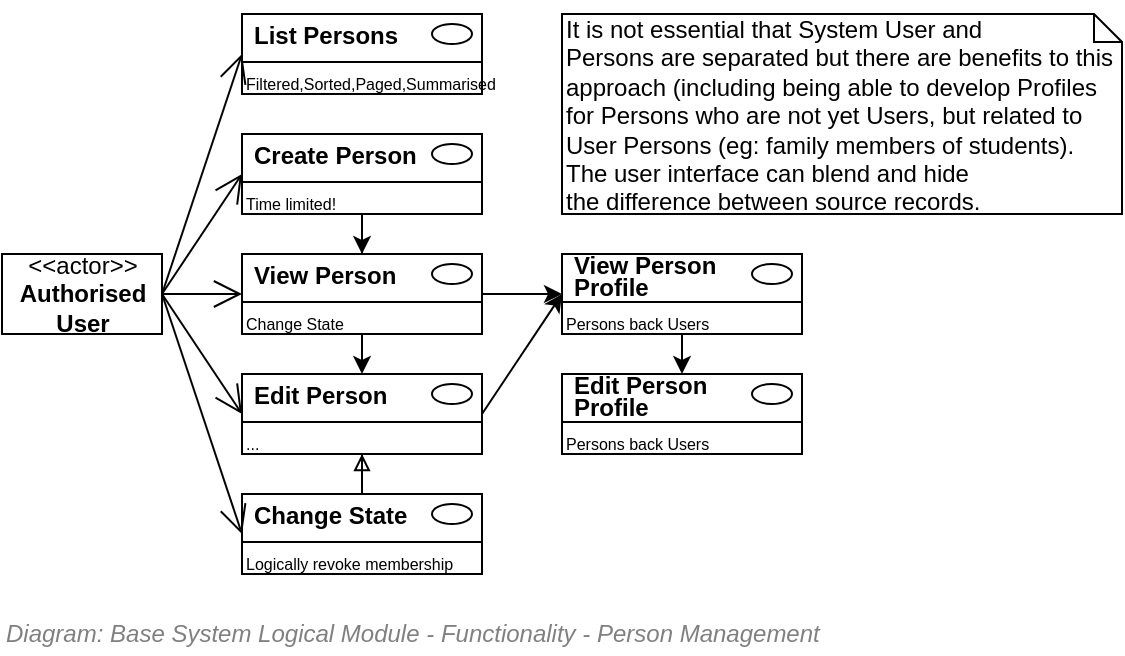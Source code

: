 <mxfile compressed="false" version="20.3.0" type="device">
  <diagram id="4bgXXZZWLKDrS-0fqXVA" name="Functionality/System Logical Module/Provisioning">
    <mxGraphModel dx="782" dy="549" grid="1" gridSize="10" guides="1" tooltips="1" connect="1" arrows="1" fold="1" page="1" pageScale="1" pageWidth="827" pageHeight="1169" math="0" shadow="0">
      <root>
        <mxCell id="vj9NFNpsctyDdZJHX6hg-0" />
        <mxCell id="wERdTFQBSSwt_41Hwb2m-4" value="Diagram/Use Cases" parent="vj9NFNpsctyDdZJHX6hg-0" />
        <mxCell id="3bvs2r6w8-1A-JgL-3PP-0" value="&amp;lt;&amp;lt;actor&amp;gt;&amp;gt;&lt;br&gt;&lt;b&gt;Authorised&lt;br&gt;User&lt;br&gt;&lt;/b&gt;" style="text;html=1;align=center;verticalAlign=middle;dashed=0;fillColor=#ffffff;strokeColor=#000000;" parent="wERdTFQBSSwt_41Hwb2m-4" vertex="1">
          <mxGeometry x="120" y="160" width="80" height="40" as="geometry" />
        </mxCell>
        <mxCell id="3bvs2r6w8-1A-JgL-3PP-1" value="" style="fontStyle=1;align=left;verticalAlign=top;childLayout=stackLayout;horizontal=1;horizontalStack=0;resizeParent=1;resizeParentMax=0;resizeLast=0;marginBottom=0;" parent="wERdTFQBSSwt_41Hwb2m-4" vertex="1">
          <mxGeometry x="240" y="100" width="120" height="40" as="geometry" />
        </mxCell>
        <mxCell id="3bvs2r6w8-1A-JgL-3PP-2" value="&lt;p style=&quot;line-height: 0.9;&quot;&gt;Create Person&lt;/p&gt;" style="html=1;align=left;spacingLeft=4;verticalAlign=middle;strokeColor=none;fillColor=none;fontStyle=1;spacingTop=2;" parent="3bvs2r6w8-1A-JgL-3PP-1" vertex="1">
          <mxGeometry width="120" height="20" as="geometry" />
        </mxCell>
        <mxCell id="3bvs2r6w8-1A-JgL-3PP-3" value="" style="shape=ellipse;" parent="3bvs2r6w8-1A-JgL-3PP-2" vertex="1">
          <mxGeometry x="1" width="20" height="10" relative="1" as="geometry">
            <mxPoint x="-25" y="5" as="offset" />
          </mxGeometry>
        </mxCell>
        <mxCell id="3bvs2r6w8-1A-JgL-3PP-4" value="" style="line;strokeWidth=1;fillColor=none;align=left;verticalAlign=middle;spacingTop=-1;spacingLeft=3;spacingRight=3;rotatable=0;labelPosition=right;points=[];portConstraint=eastwest;" parent="3bvs2r6w8-1A-JgL-3PP-1" vertex="1">
          <mxGeometry y="20" width="120" height="8" as="geometry" />
        </mxCell>
        <mxCell id="3bvs2r6w8-1A-JgL-3PP-5" value="Time limited!" style="html=1;align=left;spacingLeft=4;verticalAlign=top;strokeColor=none;fillColor=none;fontSize=8;spacing=-2;" parent="3bvs2r6w8-1A-JgL-3PP-1" vertex="1">
          <mxGeometry y="28" width="120" height="12" as="geometry" />
        </mxCell>
        <mxCell id="3bvs2r6w8-1A-JgL-3PP-6" value="" style="endArrow=open;endFill=1;endSize=12;html=1;strokeColor=#000000;fontSize=12;entryX=0;entryY=1;entryDx=0;entryDy=0;exitX=1;exitY=0.5;exitDx=0;exitDy=0;" parent="wERdTFQBSSwt_41Hwb2m-4" source="3bvs2r6w8-1A-JgL-3PP-0" target="3bvs2r6w8-1A-JgL-3PP-2" edge="1">
          <mxGeometry width="160" relative="1" as="geometry">
            <mxPoint x="200" y="220" as="sourcePoint" />
            <mxPoint x="250.0" y="270" as="targetPoint" />
          </mxGeometry>
        </mxCell>
        <mxCell id="3bvs2r6w8-1A-JgL-3PP-7" value="" style="fontStyle=1;align=left;verticalAlign=top;childLayout=stackLayout;horizontal=1;horizontalStack=0;resizeParent=1;resizeParentMax=0;resizeLast=0;marginBottom=0;" parent="wERdTFQBSSwt_41Hwb2m-4" vertex="1">
          <mxGeometry x="240" y="160" width="120" height="40" as="geometry" />
        </mxCell>
        <mxCell id="3bvs2r6w8-1A-JgL-3PP-8" value="&lt;p style=&quot;line-height: 0.9;&quot;&gt;View Person&lt;/p&gt;" style="html=1;align=left;spacingLeft=4;verticalAlign=middle;strokeColor=none;fillColor=none;fontStyle=1;spacingTop=2;" parent="3bvs2r6w8-1A-JgL-3PP-7" vertex="1">
          <mxGeometry width="120" height="20" as="geometry" />
        </mxCell>
        <mxCell id="3bvs2r6w8-1A-JgL-3PP-9" value="" style="shape=ellipse;" parent="3bvs2r6w8-1A-JgL-3PP-8" vertex="1">
          <mxGeometry x="1" width="20" height="10" relative="1" as="geometry">
            <mxPoint x="-25" y="5" as="offset" />
          </mxGeometry>
        </mxCell>
        <mxCell id="3bvs2r6w8-1A-JgL-3PP-10" value="" style="line;strokeWidth=1;fillColor=none;align=left;verticalAlign=middle;spacingTop=-1;spacingLeft=3;spacingRight=3;rotatable=0;labelPosition=right;points=[];portConstraint=eastwest;" parent="3bvs2r6w8-1A-JgL-3PP-7" vertex="1">
          <mxGeometry y="20" width="120" height="8" as="geometry" />
        </mxCell>
        <mxCell id="3bvs2r6w8-1A-JgL-3PP-11" value="Change State" style="html=1;align=left;spacingLeft=4;verticalAlign=top;strokeColor=none;fillColor=none;fontSize=8;spacing=-2;" parent="3bvs2r6w8-1A-JgL-3PP-7" vertex="1">
          <mxGeometry y="28" width="120" height="12" as="geometry" />
        </mxCell>
        <mxCell id="3bvs2r6w8-1A-JgL-3PP-12" value="" style="fontStyle=1;align=left;verticalAlign=top;childLayout=stackLayout;horizontal=1;horizontalStack=0;resizeParent=1;resizeParentMax=0;resizeLast=0;marginBottom=0;" parent="wERdTFQBSSwt_41Hwb2m-4" vertex="1">
          <mxGeometry x="240" y="220" width="120" height="40" as="geometry" />
        </mxCell>
        <mxCell id="3bvs2r6w8-1A-JgL-3PP-13" value="&lt;p style=&quot;line-height: 0.9;&quot;&gt;Edit Person&lt;/p&gt;" style="html=1;align=left;spacingLeft=4;verticalAlign=middle;strokeColor=none;fillColor=none;fontStyle=1;spacingTop=2;" parent="3bvs2r6w8-1A-JgL-3PP-12" vertex="1">
          <mxGeometry width="120" height="20" as="geometry" />
        </mxCell>
        <mxCell id="3bvs2r6w8-1A-JgL-3PP-14" value="" style="shape=ellipse;" parent="3bvs2r6w8-1A-JgL-3PP-13" vertex="1">
          <mxGeometry x="1" width="20" height="10" relative="1" as="geometry">
            <mxPoint x="-25" y="5" as="offset" />
          </mxGeometry>
        </mxCell>
        <mxCell id="3bvs2r6w8-1A-JgL-3PP-15" value="" style="line;strokeWidth=1;fillColor=none;align=left;verticalAlign=middle;spacingTop=-1;spacingLeft=3;spacingRight=3;rotatable=0;labelPosition=right;points=[];portConstraint=eastwest;" parent="3bvs2r6w8-1A-JgL-3PP-12" vertex="1">
          <mxGeometry y="20" width="120" height="8" as="geometry" />
        </mxCell>
        <mxCell id="3bvs2r6w8-1A-JgL-3PP-16" value="..." style="html=1;align=left;spacingLeft=4;verticalAlign=top;strokeColor=none;fillColor=none;fontSize=8;spacing=-2;" parent="3bvs2r6w8-1A-JgL-3PP-12" vertex="1">
          <mxGeometry y="28" width="120" height="12" as="geometry" />
        </mxCell>
        <mxCell id="3bvs2r6w8-1A-JgL-3PP-17" value="" style="endArrow=open;endFill=1;endSize=12;html=1;strokeColor=#000000;fontSize=12;entryX=0;entryY=1;entryDx=0;entryDy=0;exitX=1;exitY=0.5;exitDx=0;exitDy=0;" parent="wERdTFQBSSwt_41Hwb2m-4" source="3bvs2r6w8-1A-JgL-3PP-0" target="3bvs2r6w8-1A-JgL-3PP-8" edge="1">
          <mxGeometry width="160" relative="1" as="geometry">
            <mxPoint x="210" y="270" as="sourcePoint" />
            <mxPoint x="250" y="190" as="targetPoint" />
          </mxGeometry>
        </mxCell>
        <mxCell id="3bvs2r6w8-1A-JgL-3PP-18" value="" style="endArrow=open;endFill=1;endSize=12;html=1;strokeColor=#000000;fontSize=12;entryX=0;entryY=1;entryDx=0;entryDy=0;exitX=1;exitY=0.5;exitDx=0;exitDy=0;" parent="wERdTFQBSSwt_41Hwb2m-4" source="3bvs2r6w8-1A-JgL-3PP-0" target="3bvs2r6w8-1A-JgL-3PP-13" edge="1">
          <mxGeometry width="160" relative="1" as="geometry">
            <mxPoint x="200" y="260" as="sourcePoint" />
            <mxPoint x="200" y="350" as="targetPoint" />
          </mxGeometry>
        </mxCell>
        <mxCell id="3bvs2r6w8-1A-JgL-3PP-19" value="" style="fontStyle=1;align=left;verticalAlign=top;childLayout=stackLayout;horizontal=1;horizontalStack=0;resizeParent=1;resizeParentMax=0;resizeLast=0;marginBottom=0;" parent="wERdTFQBSSwt_41Hwb2m-4" vertex="1">
          <mxGeometry x="240" y="280" width="120" height="40" as="geometry" />
        </mxCell>
        <mxCell id="3bvs2r6w8-1A-JgL-3PP-20" value="&lt;p style=&quot;line-height: 0.9;&quot;&gt;Change State&lt;/p&gt;" style="html=1;align=left;spacingLeft=4;verticalAlign=middle;strokeColor=none;fillColor=none;fontStyle=1;spacingTop=2;" parent="3bvs2r6w8-1A-JgL-3PP-19" vertex="1">
          <mxGeometry width="120" height="20" as="geometry" />
        </mxCell>
        <mxCell id="3bvs2r6w8-1A-JgL-3PP-21" value="" style="shape=ellipse;" parent="3bvs2r6w8-1A-JgL-3PP-20" vertex="1">
          <mxGeometry x="1" width="20" height="10" relative="1" as="geometry">
            <mxPoint x="-25" y="5" as="offset" />
          </mxGeometry>
        </mxCell>
        <mxCell id="3bvs2r6w8-1A-JgL-3PP-22" value="" style="line;strokeWidth=1;fillColor=none;align=left;verticalAlign=middle;spacingTop=-1;spacingLeft=3;spacingRight=3;rotatable=0;labelPosition=right;points=[];portConstraint=eastwest;" parent="3bvs2r6w8-1A-JgL-3PP-19" vertex="1">
          <mxGeometry y="20" width="120" height="8" as="geometry" />
        </mxCell>
        <mxCell id="3bvs2r6w8-1A-JgL-3PP-23" value="Logically revoke membership" style="html=1;align=left;spacingLeft=4;verticalAlign=top;strokeColor=none;fillColor=none;fontSize=8;spacing=-2;" parent="3bvs2r6w8-1A-JgL-3PP-19" vertex="1">
          <mxGeometry y="28" width="120" height="12" as="geometry" />
        </mxCell>
        <mxCell id="3bvs2r6w8-1A-JgL-3PP-24" value="" style="endArrow=open;endFill=1;endSize=12;html=1;strokeColor=#000000;fontSize=12;entryX=0;entryY=1;entryDx=0;entryDy=0;exitX=1;exitY=0.5;exitDx=0;exitDy=0;" parent="wERdTFQBSSwt_41Hwb2m-4" source="3bvs2r6w8-1A-JgL-3PP-0" target="3bvs2r6w8-1A-JgL-3PP-20" edge="1">
          <mxGeometry width="160" relative="1" as="geometry">
            <mxPoint x="210" y="290" as="sourcePoint" />
            <mxPoint x="250" y="290" as="targetPoint" />
          </mxGeometry>
        </mxCell>
        <mxCell id="3bvs2r6w8-1A-JgL-3PP-25" style="edgeStyle=orthogonalEdgeStyle;rounded=0;orthogonalLoop=1;jettySize=auto;html=1;entryX=0.5;entryY=0;entryDx=0;entryDy=0;" parent="wERdTFQBSSwt_41Hwb2m-4" source="3bvs2r6w8-1A-JgL-3PP-5" target="3bvs2r6w8-1A-JgL-3PP-8" edge="1">
          <mxGeometry relative="1" as="geometry" />
        </mxCell>
        <mxCell id="3bvs2r6w8-1A-JgL-3PP-26" style="edgeStyle=orthogonalEdgeStyle;rounded=0;orthogonalLoop=1;jettySize=auto;html=1;exitX=0.5;exitY=1;exitDx=0;exitDy=0;entryX=0.5;entryY=0;entryDx=0;entryDy=0;" parent="wERdTFQBSSwt_41Hwb2m-4" source="3bvs2r6w8-1A-JgL-3PP-11" target="3bvs2r6w8-1A-JgL-3PP-13" edge="1">
          <mxGeometry relative="1" as="geometry">
            <mxPoint x="300" y="240" as="targetPoint" />
          </mxGeometry>
        </mxCell>
        <mxCell id="3bvs2r6w8-1A-JgL-3PP-27" style="edgeStyle=orthogonalEdgeStyle;rounded=0;orthogonalLoop=1;jettySize=auto;html=1;entryX=0.5;entryY=1;entryDx=0;entryDy=0;endArrow=block;endFill=0;" parent="wERdTFQBSSwt_41Hwb2m-4" source="3bvs2r6w8-1A-JgL-3PP-20" target="3bvs2r6w8-1A-JgL-3PP-16" edge="1">
          <mxGeometry relative="1" as="geometry" />
        </mxCell>
        <mxCell id="3bvs2r6w8-1A-JgL-3PP-28" value="" style="fontStyle=1;align=left;verticalAlign=top;childLayout=stackLayout;horizontal=1;horizontalStack=0;resizeParent=1;resizeParentMax=0;resizeLast=0;marginBottom=0;" parent="wERdTFQBSSwt_41Hwb2m-4" vertex="1">
          <mxGeometry x="400" y="220" width="120" height="40" as="geometry" />
        </mxCell>
        <mxCell id="3bvs2r6w8-1A-JgL-3PP-29" value="&lt;p style=&quot;line-height: 0.9;&quot;&gt;Edit Person&lt;br&gt;Profile&lt;/p&gt;" style="html=1;align=left;spacingLeft=4;verticalAlign=middle;strokeColor=none;fillColor=none;fontStyle=1;spacingTop=2;" parent="3bvs2r6w8-1A-JgL-3PP-28" vertex="1">
          <mxGeometry width="120" height="20" as="geometry" />
        </mxCell>
        <mxCell id="3bvs2r6w8-1A-JgL-3PP-30" value="" style="shape=ellipse;" parent="3bvs2r6w8-1A-JgL-3PP-29" vertex="1">
          <mxGeometry x="1" width="20" height="10" relative="1" as="geometry">
            <mxPoint x="-25" y="5" as="offset" />
          </mxGeometry>
        </mxCell>
        <mxCell id="3bvs2r6w8-1A-JgL-3PP-31" value="" style="line;strokeWidth=1;fillColor=none;align=left;verticalAlign=middle;spacingTop=-1;spacingLeft=3;spacingRight=3;rotatable=0;labelPosition=right;points=[];portConstraint=eastwest;" parent="3bvs2r6w8-1A-JgL-3PP-28" vertex="1">
          <mxGeometry y="20" width="120" height="8" as="geometry" />
        </mxCell>
        <mxCell id="3bvs2r6w8-1A-JgL-3PP-32" value="Persons back Users" style="html=1;align=left;spacingLeft=4;verticalAlign=top;strokeColor=none;fillColor=none;fontSize=8;spacing=-2;" parent="3bvs2r6w8-1A-JgL-3PP-28" vertex="1">
          <mxGeometry y="28" width="120" height="12" as="geometry" />
        </mxCell>
        <mxCell id="3bvs2r6w8-1A-JgL-3PP-51" value="" style="fontStyle=1;align=left;verticalAlign=top;childLayout=stackLayout;horizontal=1;horizontalStack=0;resizeParent=1;resizeParentMax=0;resizeLast=0;marginBottom=0;" parent="wERdTFQBSSwt_41Hwb2m-4" vertex="1">
          <mxGeometry x="400" y="160" width="120" height="40" as="geometry" />
        </mxCell>
        <mxCell id="3bvs2r6w8-1A-JgL-3PP-52" value="&lt;p style=&quot;line-height: 0.9;&quot;&gt;View Person&lt;br&gt;Profile&lt;/p&gt;" style="html=1;align=left;spacingLeft=4;verticalAlign=middle;strokeColor=none;fillColor=none;fontStyle=1;spacingTop=2;" parent="3bvs2r6w8-1A-JgL-3PP-51" vertex="1">
          <mxGeometry width="120" height="20" as="geometry" />
        </mxCell>
        <mxCell id="3bvs2r6w8-1A-JgL-3PP-53" value="" style="shape=ellipse;" parent="3bvs2r6w8-1A-JgL-3PP-52" vertex="1">
          <mxGeometry x="1" width="20" height="10" relative="1" as="geometry">
            <mxPoint x="-25" y="5" as="offset" />
          </mxGeometry>
        </mxCell>
        <mxCell id="3bvs2r6w8-1A-JgL-3PP-54" value="" style="line;strokeWidth=1;fillColor=none;align=left;verticalAlign=middle;spacingTop=-1;spacingLeft=3;spacingRight=3;rotatable=0;labelPosition=right;points=[];portConstraint=eastwest;" parent="3bvs2r6w8-1A-JgL-3PP-51" vertex="1">
          <mxGeometry y="20" width="120" height="8" as="geometry" />
        </mxCell>
        <mxCell id="3bvs2r6w8-1A-JgL-3PP-55" value="Persons back Users" style="html=1;align=left;spacingLeft=4;verticalAlign=top;strokeColor=none;fillColor=none;fontSize=8;spacing=-2;" parent="3bvs2r6w8-1A-JgL-3PP-51" vertex="1">
          <mxGeometry y="28" width="120" height="12" as="geometry" />
        </mxCell>
        <mxCell id="3bvs2r6w8-1A-JgL-3PP-56" style="edgeStyle=none;rounded=0;orthogonalLoop=1;jettySize=auto;html=1;entryX=0;entryY=1;entryDx=0;entryDy=0;" parent="wERdTFQBSSwt_41Hwb2m-4" target="3bvs2r6w8-1A-JgL-3PP-52" edge="1">
          <mxGeometry relative="1" as="geometry">
            <mxPoint x="360" y="180" as="sourcePoint" />
          </mxGeometry>
        </mxCell>
        <mxCell id="3bvs2r6w8-1A-JgL-3PP-64" value="It is not essential that System User and &lt;br&gt;Persons are separated but there are benefits to this approach (including being able to develop Profiles&lt;br&gt;for Persons who are not yet Users, but related to User Persons (eg: family members of students).&lt;br&gt;The user interface can blend and hide &lt;br&gt;the difference between source records." style="shape=note;whiteSpace=wrap;html=1;size=14;verticalAlign=top;align=left;spacingTop=-6;strokeWidth=1;fillColor=none;fontSize=12;" parent="wERdTFQBSSwt_41Hwb2m-4" vertex="1">
          <mxGeometry x="400" y="40" width="280" height="100" as="geometry" />
        </mxCell>
        <mxCell id="7RfZjcphSd3QmeYV82f3-0" value="" style="fontStyle=1;align=left;verticalAlign=top;childLayout=stackLayout;horizontal=1;horizontalStack=0;resizeParent=1;resizeParentMax=0;resizeLast=0;marginBottom=0;" parent="wERdTFQBSSwt_41Hwb2m-4" vertex="1">
          <mxGeometry x="240" y="40" width="120" height="40" as="geometry" />
        </mxCell>
        <mxCell id="7RfZjcphSd3QmeYV82f3-1" value="&lt;p style=&quot;line-height: 0.9;&quot;&gt;List Persons&lt;/p&gt;" style="html=1;align=left;spacingLeft=4;verticalAlign=middle;strokeColor=none;fillColor=none;fontStyle=1;spacingTop=2;" parent="7RfZjcphSd3QmeYV82f3-0" vertex="1">
          <mxGeometry width="120" height="20" as="geometry" />
        </mxCell>
        <mxCell id="7RfZjcphSd3QmeYV82f3-2" value="" style="shape=ellipse;" parent="7RfZjcphSd3QmeYV82f3-1" vertex="1">
          <mxGeometry x="1" width="20" height="10" relative="1" as="geometry">
            <mxPoint x="-25" y="5" as="offset" />
          </mxGeometry>
        </mxCell>
        <mxCell id="7RfZjcphSd3QmeYV82f3-3" value="" style="line;strokeWidth=1;fillColor=none;align=left;verticalAlign=middle;spacingTop=-1;spacingLeft=3;spacingRight=3;rotatable=0;labelPosition=right;points=[];portConstraint=eastwest;" parent="7RfZjcphSd3QmeYV82f3-0" vertex="1">
          <mxGeometry y="20" width="120" height="8" as="geometry" />
        </mxCell>
        <mxCell id="7RfZjcphSd3QmeYV82f3-4" value="Filtered,Sorted,Paged,Summarised" style="html=1;align=left;spacingLeft=4;verticalAlign=top;strokeColor=none;fillColor=none;fontSize=8;spacing=-2;" parent="7RfZjcphSd3QmeYV82f3-0" vertex="1">
          <mxGeometry y="28" width="120" height="12" as="geometry" />
        </mxCell>
        <mxCell id="7RfZjcphSd3QmeYV82f3-5" value="" style="endArrow=open;endFill=1;endSize=12;html=1;strokeColor=#000000;fontSize=12;entryX=0;entryY=1;entryDx=0;entryDy=0;exitX=1;exitY=0.5;exitDx=0;exitDy=0;" parent="wERdTFQBSSwt_41Hwb2m-4" source="3bvs2r6w8-1A-JgL-3PP-0" target="7RfZjcphSd3QmeYV82f3-1" edge="1">
          <mxGeometry width="160" relative="1" as="geometry">
            <mxPoint x="210" y="230.0" as="sourcePoint" />
            <mxPoint x="250.0" y="110.0" as="targetPoint" />
          </mxGeometry>
        </mxCell>
        <mxCell id="7RfZjcphSd3QmeYV82f3-6" style="rounded=0;orthogonalLoop=1;jettySize=auto;html=1;entryX=0;entryY=1;entryDx=0;entryDy=0;exitX=1;exitY=1;exitDx=0;exitDy=0;" parent="wERdTFQBSSwt_41Hwb2m-4" source="3bvs2r6w8-1A-JgL-3PP-13" target="3bvs2r6w8-1A-JgL-3PP-52" edge="1">
          <mxGeometry relative="1" as="geometry" />
        </mxCell>
        <mxCell id="7RfZjcphSd3QmeYV82f3-8" style="edgeStyle=none;rounded=0;orthogonalLoop=1;jettySize=auto;html=1;entryX=0.5;entryY=0;entryDx=0;entryDy=0;" parent="wERdTFQBSSwt_41Hwb2m-4" source="3bvs2r6w8-1A-JgL-3PP-55" target="3bvs2r6w8-1A-JgL-3PP-29" edge="1">
          <mxGeometry relative="1" as="geometry" />
        </mxCell>
        <mxCell id="gRzEKIzDPof4qPkzU5pQ-1" value="Title/Diagram" parent="vj9NFNpsctyDdZJHX6hg-0" />
        <mxCell id="gRzEKIzDPof4qPkzU5pQ-0" value="&lt;font style=&quot;font-size: 12px&quot;&gt;&lt;span style=&quot;font-size: 12px&quot;&gt;Diagram: Base System Logical Module -&amp;nbsp;&lt;/span&gt;&lt;span style=&quot;font-size: 12px&quot;&gt;Functionality -&amp;nbsp;&lt;/span&gt;Person Management&lt;/font&gt;" style="text;strokeColor=none;fillColor=none;html=1;fontSize=12;fontStyle=2;verticalAlign=middle;align=left;shadow=0;glass=0;comic=0;opacity=30;fontColor=#808080;" parent="gRzEKIzDPof4qPkzU5pQ-1" vertex="1">
          <mxGeometry x="120" y="340" width="520" height="20" as="geometry" />
        </mxCell>
        <mxCell id="tL2itmjlvSeu3DFbBuZW-0" value="About" parent="vj9NFNpsctyDdZJHX6hg-0" />
      </root>
    </mxGraphModel>
  </diagram>
</mxfile>
